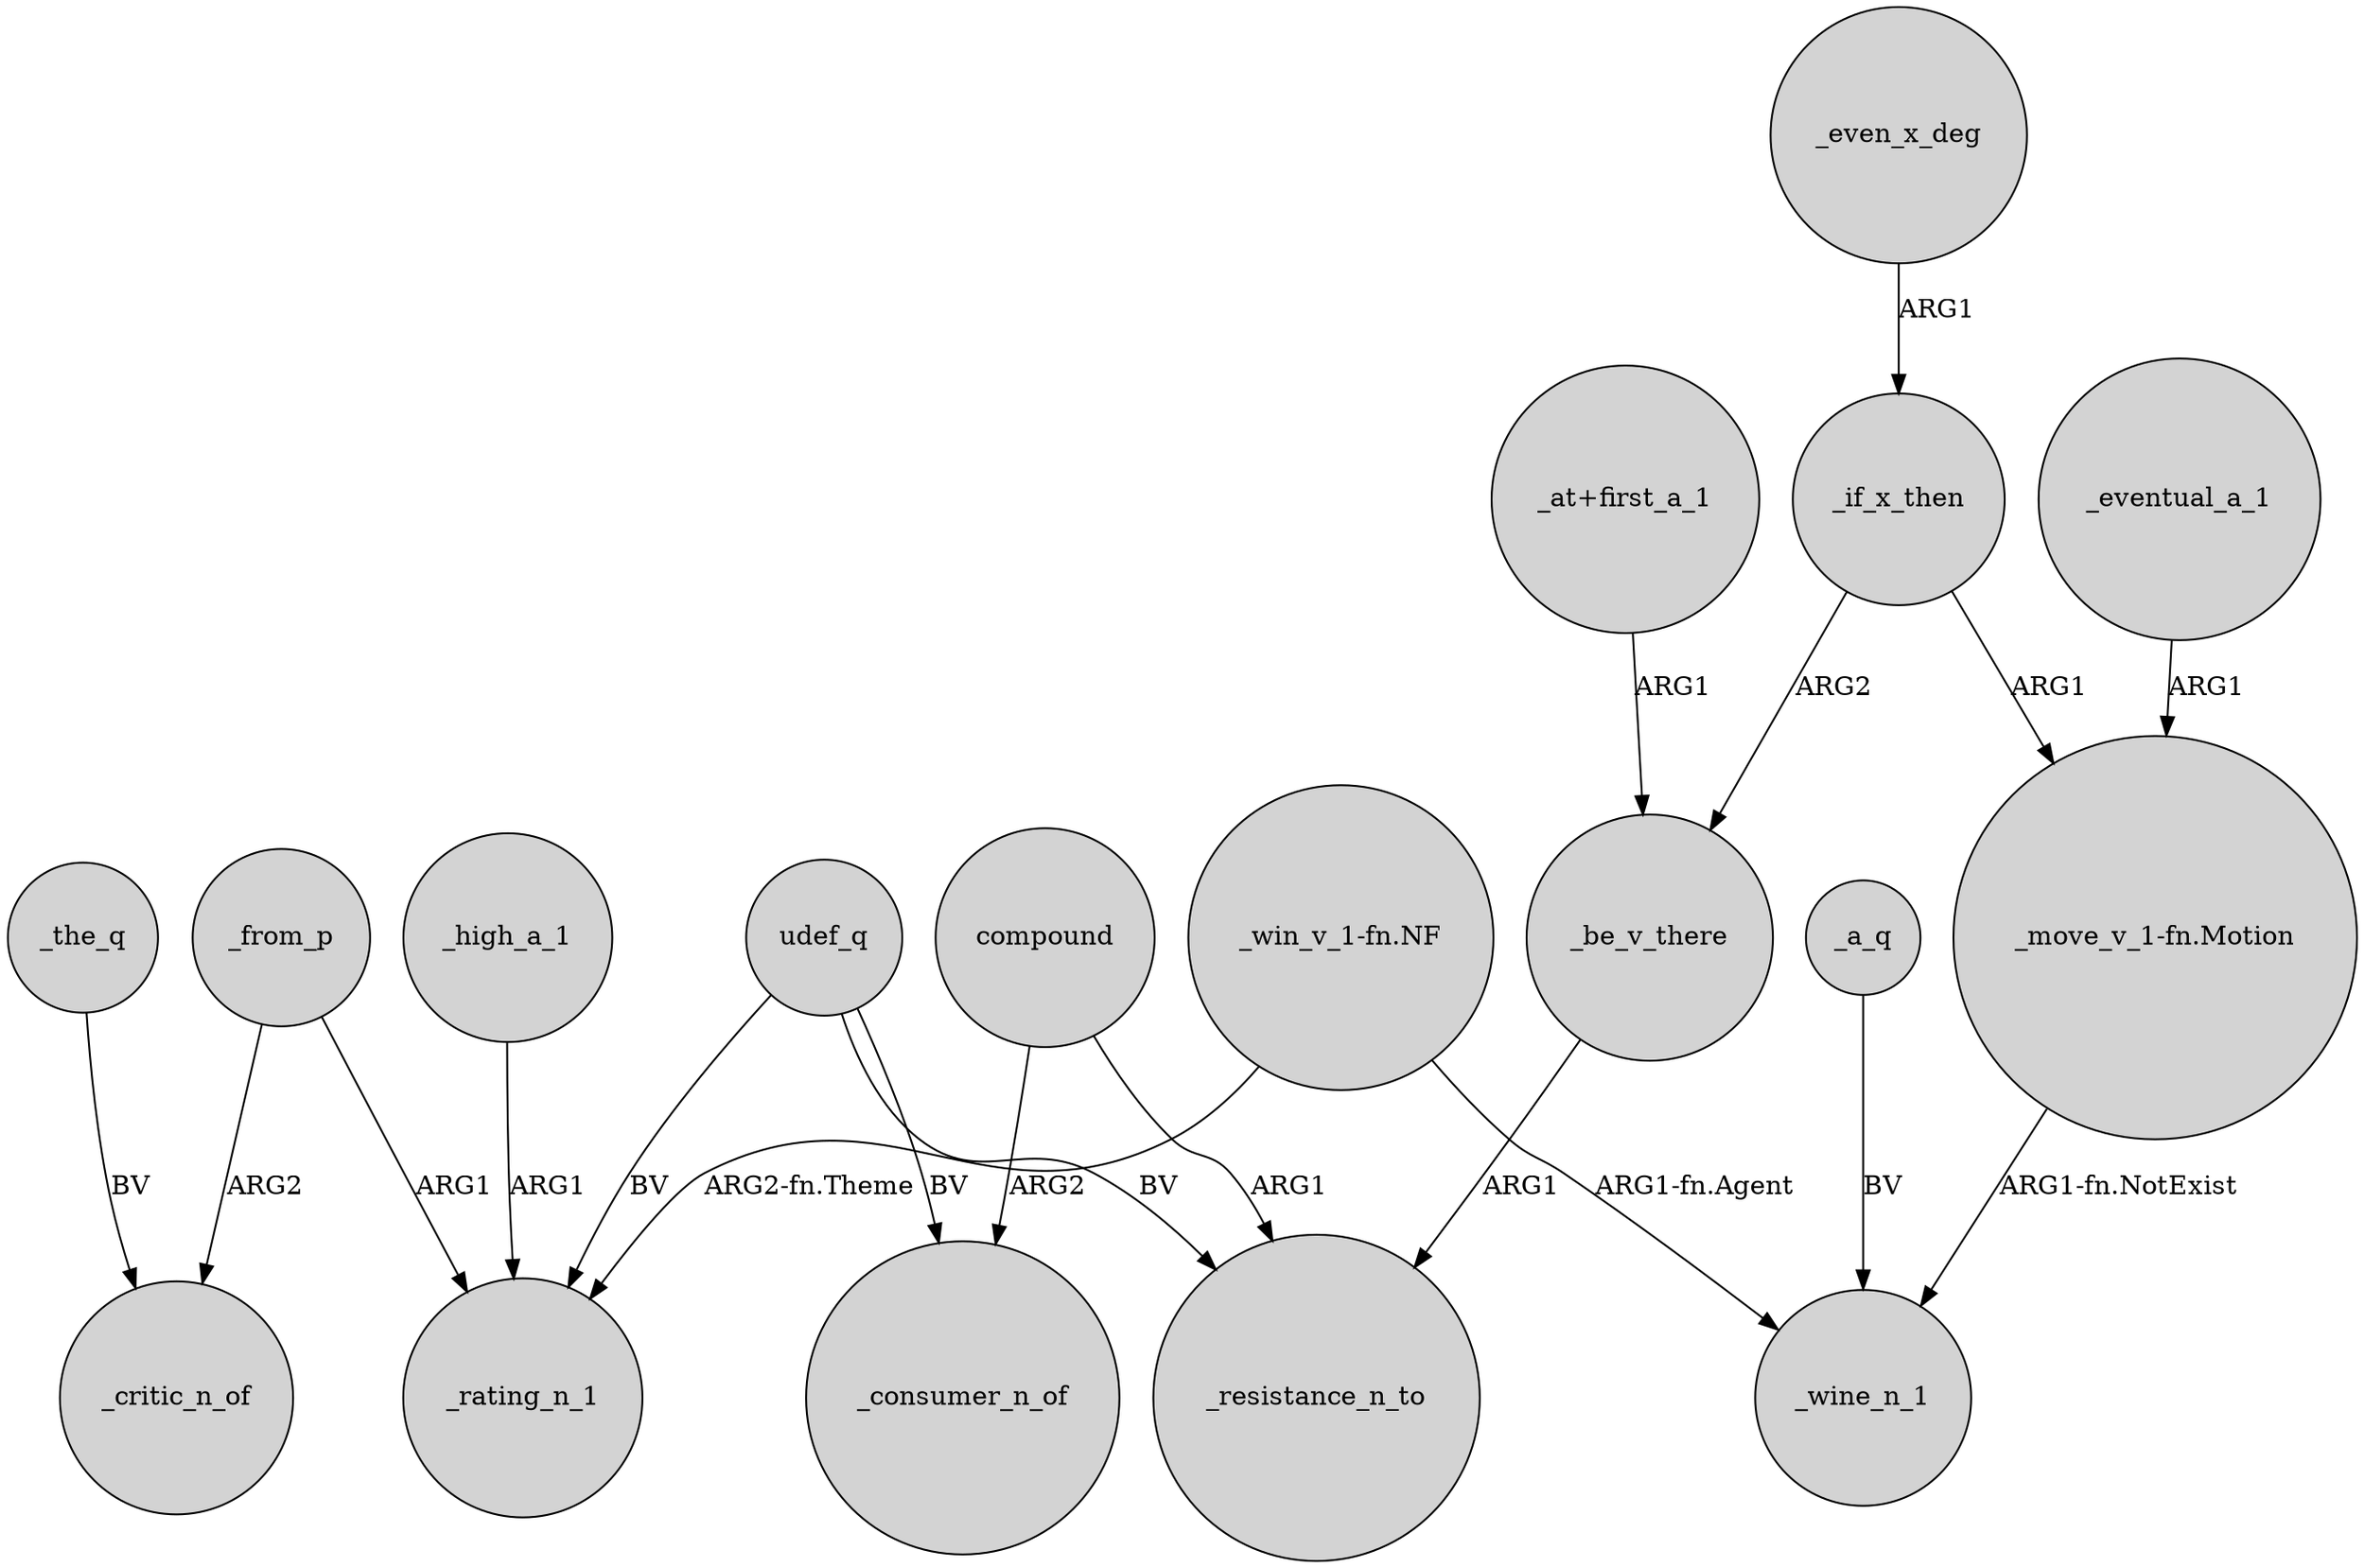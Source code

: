 digraph {
	node [shape=circle style=filled]
	_from_p -> _rating_n_1 [label=ARG1]
	_from_p -> _critic_n_of [label=ARG2]
	_high_a_1 -> _rating_n_1 [label=ARG1]
	udef_q -> _rating_n_1 [label=BV]
	_even_x_deg -> _if_x_then [label=ARG1]
	_if_x_then -> "_move_v_1-fn.Motion" [label=ARG1]
	compound -> _resistance_n_to [label=ARG1]
	"_win_v_1-fn.NF" -> _wine_n_1 [label="ARG1-fn.Agent"]
	udef_q -> _resistance_n_to [label=BV]
	"_win_v_1-fn.NF" -> _rating_n_1 [label="ARG2-fn.Theme"]
	udef_q -> _consumer_n_of [label=BV]
	"_move_v_1-fn.Motion" -> _wine_n_1 [label="ARG1-fn.NotExist"]
	_the_q -> _critic_n_of [label=BV]
	compound -> _consumer_n_of [label=ARG2]
	"_at+first_a_1" -> _be_v_there [label=ARG1]
	_if_x_then -> _be_v_there [label=ARG2]
	_a_q -> _wine_n_1 [label=BV]
	_be_v_there -> _resistance_n_to [label=ARG1]
	_eventual_a_1 -> "_move_v_1-fn.Motion" [label=ARG1]
}
